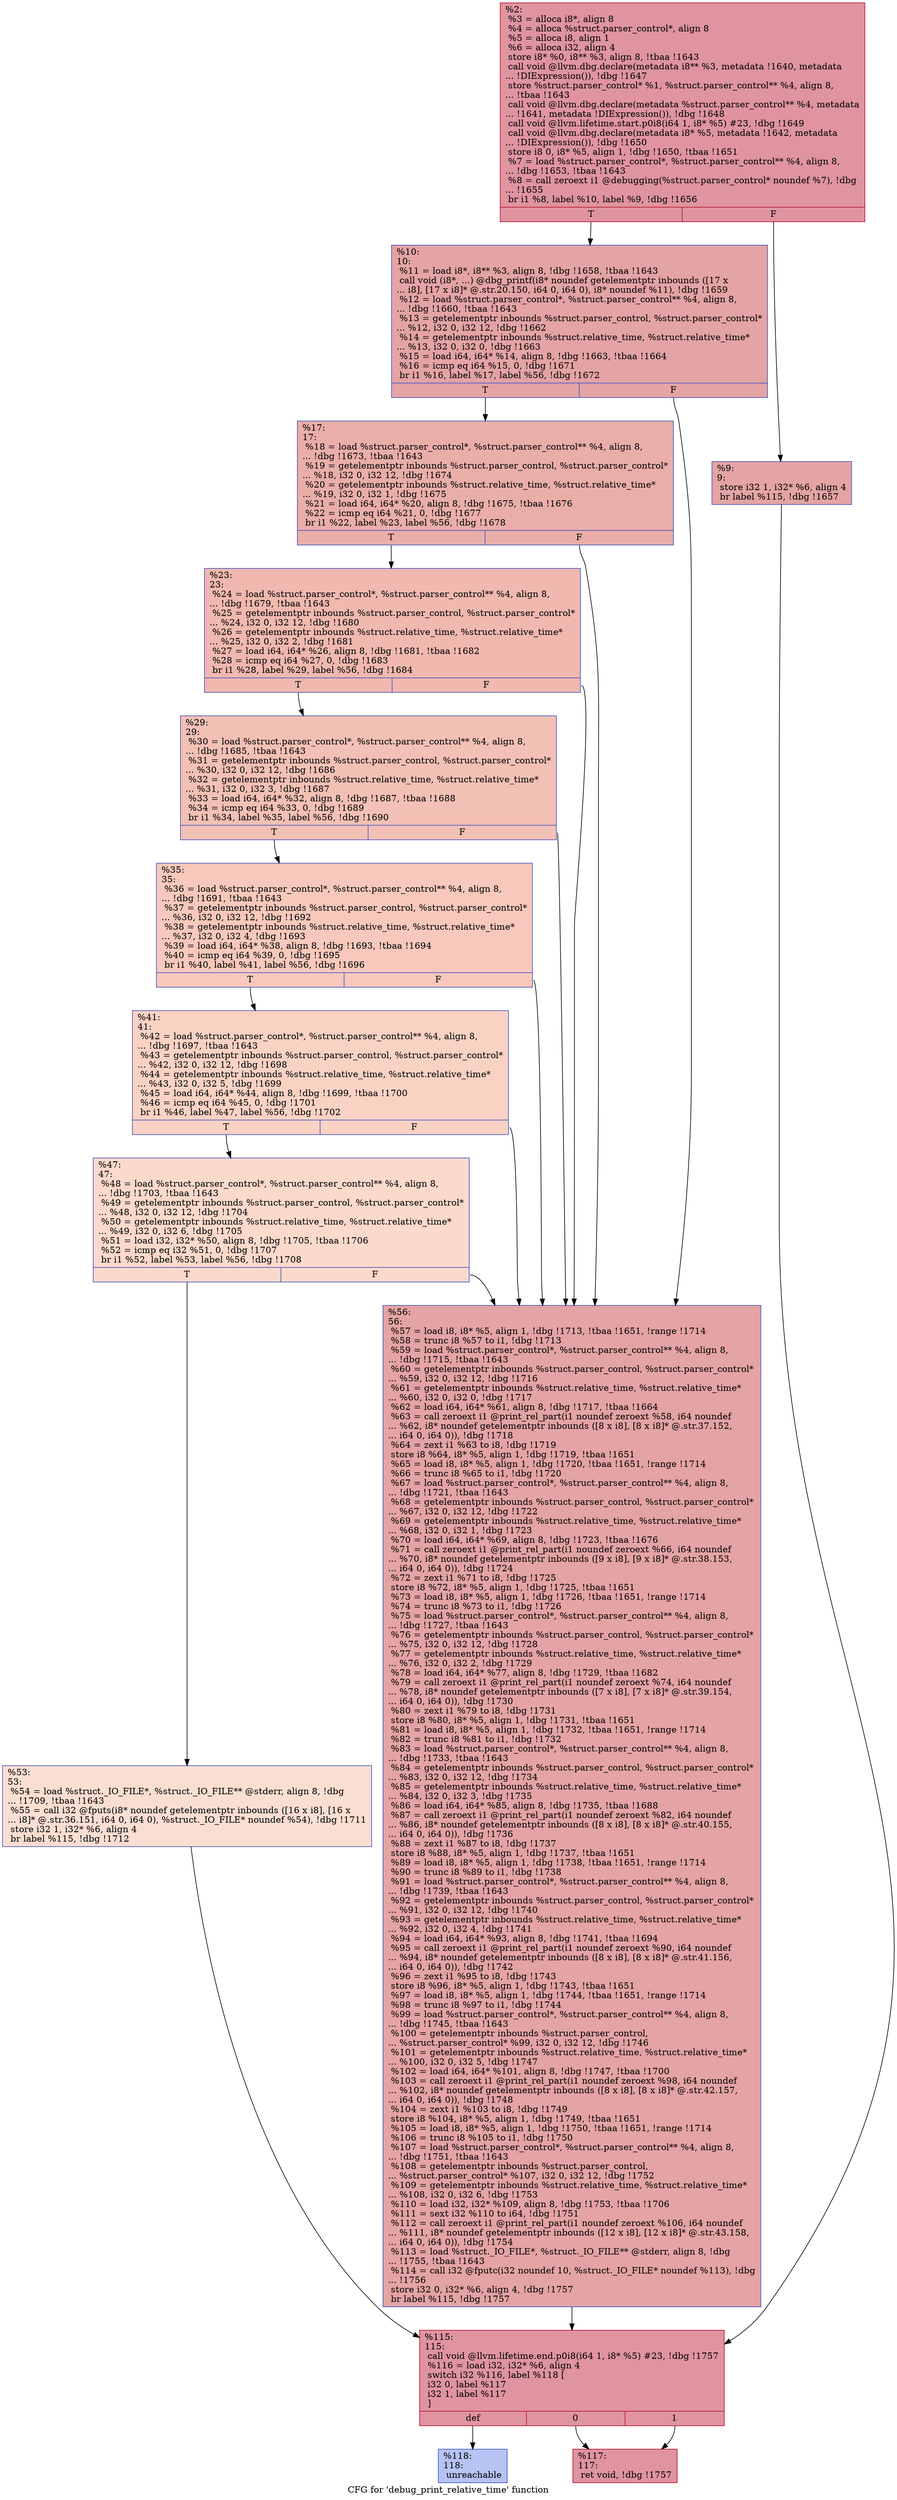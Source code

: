digraph "CFG for 'debug_print_relative_time' function" {
	label="CFG for 'debug_print_relative_time' function";

	Node0x16b7520 [shape=record,color="#b70d28ff", style=filled, fillcolor="#b70d2870",label="{%2:\l  %3 = alloca i8*, align 8\l  %4 = alloca %struct.parser_control*, align 8\l  %5 = alloca i8, align 1\l  %6 = alloca i32, align 4\l  store i8* %0, i8** %3, align 8, !tbaa !1643\l  call void @llvm.dbg.declare(metadata i8** %3, metadata !1640, metadata\l... !DIExpression()), !dbg !1647\l  store %struct.parser_control* %1, %struct.parser_control** %4, align 8,\l... !tbaa !1643\l  call void @llvm.dbg.declare(metadata %struct.parser_control** %4, metadata\l... !1641, metadata !DIExpression()), !dbg !1648\l  call void @llvm.lifetime.start.p0i8(i64 1, i8* %5) #23, !dbg !1649\l  call void @llvm.dbg.declare(metadata i8* %5, metadata !1642, metadata\l... !DIExpression()), !dbg !1650\l  store i8 0, i8* %5, align 1, !dbg !1650, !tbaa !1651\l  %7 = load %struct.parser_control*, %struct.parser_control** %4, align 8,\l... !dbg !1653, !tbaa !1643\l  %8 = call zeroext i1 @debugging(%struct.parser_control* noundef %7), !dbg\l... !1655\l  br i1 %8, label %10, label %9, !dbg !1656\l|{<s0>T|<s1>F}}"];
	Node0x16b7520:s0 -> Node0x16b7a00;
	Node0x16b7520:s1 -> Node0x16b79b0;
	Node0x16b79b0 [shape=record,color="#3d50c3ff", style=filled, fillcolor="#c32e3170",label="{%9:\l9:                                                \l  store i32 1, i32* %6, align 4\l  br label %115, !dbg !1657\l}"];
	Node0x16b79b0 -> Node0x16b7cd0;
	Node0x16b7a00 [shape=record,color="#3d50c3ff", style=filled, fillcolor="#c32e3170",label="{%10:\l10:                                               \l  %11 = load i8*, i8** %3, align 8, !dbg !1658, !tbaa !1643\l  call void (i8*, ...) @dbg_printf(i8* noundef getelementptr inbounds ([17 x\l... i8], [17 x i8]* @.str.20.150, i64 0, i64 0), i8* noundef %11), !dbg !1659\l  %12 = load %struct.parser_control*, %struct.parser_control** %4, align 8,\l... !dbg !1660, !tbaa !1643\l  %13 = getelementptr inbounds %struct.parser_control, %struct.parser_control*\l... %12, i32 0, i32 12, !dbg !1662\l  %14 = getelementptr inbounds %struct.relative_time, %struct.relative_time*\l... %13, i32 0, i32 0, !dbg !1663\l  %15 = load i64, i64* %14, align 8, !dbg !1663, !tbaa !1664\l  %16 = icmp eq i64 %15, 0, !dbg !1671\l  br i1 %16, label %17, label %56, !dbg !1672\l|{<s0>T|<s1>F}}"];
	Node0x16b7a00:s0 -> Node0x16b7a50;
	Node0x16b7a00:s1 -> Node0x16b7c80;
	Node0x16b7a50 [shape=record,color="#3d50c3ff", style=filled, fillcolor="#d0473d70",label="{%17:\l17:                                               \l  %18 = load %struct.parser_control*, %struct.parser_control** %4, align 8,\l... !dbg !1673, !tbaa !1643\l  %19 = getelementptr inbounds %struct.parser_control, %struct.parser_control*\l... %18, i32 0, i32 12, !dbg !1674\l  %20 = getelementptr inbounds %struct.relative_time, %struct.relative_time*\l... %19, i32 0, i32 1, !dbg !1675\l  %21 = load i64, i64* %20, align 8, !dbg !1675, !tbaa !1676\l  %22 = icmp eq i64 %21, 0, !dbg !1677\l  br i1 %22, label %23, label %56, !dbg !1678\l|{<s0>T|<s1>F}}"];
	Node0x16b7a50:s0 -> Node0x16b7aa0;
	Node0x16b7a50:s1 -> Node0x16b7c80;
	Node0x16b7aa0 [shape=record,color="#3d50c3ff", style=filled, fillcolor="#dc5d4a70",label="{%23:\l23:                                               \l  %24 = load %struct.parser_control*, %struct.parser_control** %4, align 8,\l... !dbg !1679, !tbaa !1643\l  %25 = getelementptr inbounds %struct.parser_control, %struct.parser_control*\l... %24, i32 0, i32 12, !dbg !1680\l  %26 = getelementptr inbounds %struct.relative_time, %struct.relative_time*\l... %25, i32 0, i32 2, !dbg !1681\l  %27 = load i64, i64* %26, align 8, !dbg !1681, !tbaa !1682\l  %28 = icmp eq i64 %27, 0, !dbg !1683\l  br i1 %28, label %29, label %56, !dbg !1684\l|{<s0>T|<s1>F}}"];
	Node0x16b7aa0:s0 -> Node0x16b7af0;
	Node0x16b7aa0:s1 -> Node0x16b7c80;
	Node0x16b7af0 [shape=record,color="#3d50c3ff", style=filled, fillcolor="#e5705870",label="{%29:\l29:                                               \l  %30 = load %struct.parser_control*, %struct.parser_control** %4, align 8,\l... !dbg !1685, !tbaa !1643\l  %31 = getelementptr inbounds %struct.parser_control, %struct.parser_control*\l... %30, i32 0, i32 12, !dbg !1686\l  %32 = getelementptr inbounds %struct.relative_time, %struct.relative_time*\l... %31, i32 0, i32 3, !dbg !1687\l  %33 = load i64, i64* %32, align 8, !dbg !1687, !tbaa !1688\l  %34 = icmp eq i64 %33, 0, !dbg !1689\l  br i1 %34, label %35, label %56, !dbg !1690\l|{<s0>T|<s1>F}}"];
	Node0x16b7af0:s0 -> Node0x16b7b40;
	Node0x16b7af0:s1 -> Node0x16b7c80;
	Node0x16b7b40 [shape=record,color="#3d50c3ff", style=filled, fillcolor="#ed836670",label="{%35:\l35:                                               \l  %36 = load %struct.parser_control*, %struct.parser_control** %4, align 8,\l... !dbg !1691, !tbaa !1643\l  %37 = getelementptr inbounds %struct.parser_control, %struct.parser_control*\l... %36, i32 0, i32 12, !dbg !1692\l  %38 = getelementptr inbounds %struct.relative_time, %struct.relative_time*\l... %37, i32 0, i32 4, !dbg !1693\l  %39 = load i64, i64* %38, align 8, !dbg !1693, !tbaa !1694\l  %40 = icmp eq i64 %39, 0, !dbg !1695\l  br i1 %40, label %41, label %56, !dbg !1696\l|{<s0>T|<s1>F}}"];
	Node0x16b7b40:s0 -> Node0x16b7b90;
	Node0x16b7b40:s1 -> Node0x16b7c80;
	Node0x16b7b90 [shape=record,color="#3d50c3ff", style=filled, fillcolor="#f4987a70",label="{%41:\l41:                                               \l  %42 = load %struct.parser_control*, %struct.parser_control** %4, align 8,\l... !dbg !1697, !tbaa !1643\l  %43 = getelementptr inbounds %struct.parser_control, %struct.parser_control*\l... %42, i32 0, i32 12, !dbg !1698\l  %44 = getelementptr inbounds %struct.relative_time, %struct.relative_time*\l... %43, i32 0, i32 5, !dbg !1699\l  %45 = load i64, i64* %44, align 8, !dbg !1699, !tbaa !1700\l  %46 = icmp eq i64 %45, 0, !dbg !1701\l  br i1 %46, label %47, label %56, !dbg !1702\l|{<s0>T|<s1>F}}"];
	Node0x16b7b90:s0 -> Node0x16b7be0;
	Node0x16b7b90:s1 -> Node0x16b7c80;
	Node0x16b7be0 [shape=record,color="#3d50c3ff", style=filled, fillcolor="#f7a88970",label="{%47:\l47:                                               \l  %48 = load %struct.parser_control*, %struct.parser_control** %4, align 8,\l... !dbg !1703, !tbaa !1643\l  %49 = getelementptr inbounds %struct.parser_control, %struct.parser_control*\l... %48, i32 0, i32 12, !dbg !1704\l  %50 = getelementptr inbounds %struct.relative_time, %struct.relative_time*\l... %49, i32 0, i32 6, !dbg !1705\l  %51 = load i32, i32* %50, align 8, !dbg !1705, !tbaa !1706\l  %52 = icmp eq i32 %51, 0, !dbg !1707\l  br i1 %52, label %53, label %56, !dbg !1708\l|{<s0>T|<s1>F}}"];
	Node0x16b7be0:s0 -> Node0x16b7c30;
	Node0x16b7be0:s1 -> Node0x16b7c80;
	Node0x16b7c30 [shape=record,color="#3d50c3ff", style=filled, fillcolor="#f7b59970",label="{%53:\l53:                                               \l  %54 = load %struct._IO_FILE*, %struct._IO_FILE** @stderr, align 8, !dbg\l... !1709, !tbaa !1643\l  %55 = call i32 @fputs(i8* noundef getelementptr inbounds ([16 x i8], [16 x\l... i8]* @.str.36.151, i64 0, i64 0), %struct._IO_FILE* noundef %54), !dbg !1711\l  store i32 1, i32* %6, align 4\l  br label %115, !dbg !1712\l}"];
	Node0x16b7c30 -> Node0x16b7cd0;
	Node0x16b7c80 [shape=record,color="#3d50c3ff", style=filled, fillcolor="#c32e3170",label="{%56:\l56:                                               \l  %57 = load i8, i8* %5, align 1, !dbg !1713, !tbaa !1651, !range !1714\l  %58 = trunc i8 %57 to i1, !dbg !1713\l  %59 = load %struct.parser_control*, %struct.parser_control** %4, align 8,\l... !dbg !1715, !tbaa !1643\l  %60 = getelementptr inbounds %struct.parser_control, %struct.parser_control*\l... %59, i32 0, i32 12, !dbg !1716\l  %61 = getelementptr inbounds %struct.relative_time, %struct.relative_time*\l... %60, i32 0, i32 0, !dbg !1717\l  %62 = load i64, i64* %61, align 8, !dbg !1717, !tbaa !1664\l  %63 = call zeroext i1 @print_rel_part(i1 noundef zeroext %58, i64 noundef\l... %62, i8* noundef getelementptr inbounds ([8 x i8], [8 x i8]* @.str.37.152,\l... i64 0, i64 0)), !dbg !1718\l  %64 = zext i1 %63 to i8, !dbg !1719\l  store i8 %64, i8* %5, align 1, !dbg !1719, !tbaa !1651\l  %65 = load i8, i8* %5, align 1, !dbg !1720, !tbaa !1651, !range !1714\l  %66 = trunc i8 %65 to i1, !dbg !1720\l  %67 = load %struct.parser_control*, %struct.parser_control** %4, align 8,\l... !dbg !1721, !tbaa !1643\l  %68 = getelementptr inbounds %struct.parser_control, %struct.parser_control*\l... %67, i32 0, i32 12, !dbg !1722\l  %69 = getelementptr inbounds %struct.relative_time, %struct.relative_time*\l... %68, i32 0, i32 1, !dbg !1723\l  %70 = load i64, i64* %69, align 8, !dbg !1723, !tbaa !1676\l  %71 = call zeroext i1 @print_rel_part(i1 noundef zeroext %66, i64 noundef\l... %70, i8* noundef getelementptr inbounds ([9 x i8], [9 x i8]* @.str.38.153,\l... i64 0, i64 0)), !dbg !1724\l  %72 = zext i1 %71 to i8, !dbg !1725\l  store i8 %72, i8* %5, align 1, !dbg !1725, !tbaa !1651\l  %73 = load i8, i8* %5, align 1, !dbg !1726, !tbaa !1651, !range !1714\l  %74 = trunc i8 %73 to i1, !dbg !1726\l  %75 = load %struct.parser_control*, %struct.parser_control** %4, align 8,\l... !dbg !1727, !tbaa !1643\l  %76 = getelementptr inbounds %struct.parser_control, %struct.parser_control*\l... %75, i32 0, i32 12, !dbg !1728\l  %77 = getelementptr inbounds %struct.relative_time, %struct.relative_time*\l... %76, i32 0, i32 2, !dbg !1729\l  %78 = load i64, i64* %77, align 8, !dbg !1729, !tbaa !1682\l  %79 = call zeroext i1 @print_rel_part(i1 noundef zeroext %74, i64 noundef\l... %78, i8* noundef getelementptr inbounds ([7 x i8], [7 x i8]* @.str.39.154,\l... i64 0, i64 0)), !dbg !1730\l  %80 = zext i1 %79 to i8, !dbg !1731\l  store i8 %80, i8* %5, align 1, !dbg !1731, !tbaa !1651\l  %81 = load i8, i8* %5, align 1, !dbg !1732, !tbaa !1651, !range !1714\l  %82 = trunc i8 %81 to i1, !dbg !1732\l  %83 = load %struct.parser_control*, %struct.parser_control** %4, align 8,\l... !dbg !1733, !tbaa !1643\l  %84 = getelementptr inbounds %struct.parser_control, %struct.parser_control*\l... %83, i32 0, i32 12, !dbg !1734\l  %85 = getelementptr inbounds %struct.relative_time, %struct.relative_time*\l... %84, i32 0, i32 3, !dbg !1735\l  %86 = load i64, i64* %85, align 8, !dbg !1735, !tbaa !1688\l  %87 = call zeroext i1 @print_rel_part(i1 noundef zeroext %82, i64 noundef\l... %86, i8* noundef getelementptr inbounds ([8 x i8], [8 x i8]* @.str.40.155,\l... i64 0, i64 0)), !dbg !1736\l  %88 = zext i1 %87 to i8, !dbg !1737\l  store i8 %88, i8* %5, align 1, !dbg !1737, !tbaa !1651\l  %89 = load i8, i8* %5, align 1, !dbg !1738, !tbaa !1651, !range !1714\l  %90 = trunc i8 %89 to i1, !dbg !1738\l  %91 = load %struct.parser_control*, %struct.parser_control** %4, align 8,\l... !dbg !1739, !tbaa !1643\l  %92 = getelementptr inbounds %struct.parser_control, %struct.parser_control*\l... %91, i32 0, i32 12, !dbg !1740\l  %93 = getelementptr inbounds %struct.relative_time, %struct.relative_time*\l... %92, i32 0, i32 4, !dbg !1741\l  %94 = load i64, i64* %93, align 8, !dbg !1741, !tbaa !1694\l  %95 = call zeroext i1 @print_rel_part(i1 noundef zeroext %90, i64 noundef\l... %94, i8* noundef getelementptr inbounds ([8 x i8], [8 x i8]* @.str.41.156,\l... i64 0, i64 0)), !dbg !1742\l  %96 = zext i1 %95 to i8, !dbg !1743\l  store i8 %96, i8* %5, align 1, !dbg !1743, !tbaa !1651\l  %97 = load i8, i8* %5, align 1, !dbg !1744, !tbaa !1651, !range !1714\l  %98 = trunc i8 %97 to i1, !dbg !1744\l  %99 = load %struct.parser_control*, %struct.parser_control** %4, align 8,\l... !dbg !1745, !tbaa !1643\l  %100 = getelementptr inbounds %struct.parser_control,\l... %struct.parser_control* %99, i32 0, i32 12, !dbg !1746\l  %101 = getelementptr inbounds %struct.relative_time, %struct.relative_time*\l... %100, i32 0, i32 5, !dbg !1747\l  %102 = load i64, i64* %101, align 8, !dbg !1747, !tbaa !1700\l  %103 = call zeroext i1 @print_rel_part(i1 noundef zeroext %98, i64 noundef\l... %102, i8* noundef getelementptr inbounds ([8 x i8], [8 x i8]* @.str.42.157,\l... i64 0, i64 0)), !dbg !1748\l  %104 = zext i1 %103 to i8, !dbg !1749\l  store i8 %104, i8* %5, align 1, !dbg !1749, !tbaa !1651\l  %105 = load i8, i8* %5, align 1, !dbg !1750, !tbaa !1651, !range !1714\l  %106 = trunc i8 %105 to i1, !dbg !1750\l  %107 = load %struct.parser_control*, %struct.parser_control** %4, align 8,\l... !dbg !1751, !tbaa !1643\l  %108 = getelementptr inbounds %struct.parser_control,\l... %struct.parser_control* %107, i32 0, i32 12, !dbg !1752\l  %109 = getelementptr inbounds %struct.relative_time, %struct.relative_time*\l... %108, i32 0, i32 6, !dbg !1753\l  %110 = load i32, i32* %109, align 8, !dbg !1753, !tbaa !1706\l  %111 = sext i32 %110 to i64, !dbg !1751\l  %112 = call zeroext i1 @print_rel_part(i1 noundef zeroext %106, i64 noundef\l... %111, i8* noundef getelementptr inbounds ([12 x i8], [12 x i8]* @.str.43.158,\l... i64 0, i64 0)), !dbg !1754\l  %113 = load %struct._IO_FILE*, %struct._IO_FILE** @stderr, align 8, !dbg\l... !1755, !tbaa !1643\l  %114 = call i32 @fputc(i32 noundef 10, %struct._IO_FILE* noundef %113), !dbg\l... !1756\l  store i32 0, i32* %6, align 4, !dbg !1757\l  br label %115, !dbg !1757\l}"];
	Node0x16b7c80 -> Node0x16b7cd0;
	Node0x16b7cd0 [shape=record,color="#b70d28ff", style=filled, fillcolor="#b70d2870",label="{%115:\l115:                                              \l  call void @llvm.lifetime.end.p0i8(i64 1, i8* %5) #23, !dbg !1757\l  %116 = load i32, i32* %6, align 4\l  switch i32 %116, label %118 [\l    i32 0, label %117\l    i32 1, label %117\l  ]\l|{<s0>def|<s1>0|<s2>1}}"];
	Node0x16b7cd0:s0 -> Node0x16b7d70;
	Node0x16b7cd0:s1 -> Node0x16b7d20;
	Node0x16b7cd0:s2 -> Node0x16b7d20;
	Node0x16b7d20 [shape=record,color="#b70d28ff", style=filled, fillcolor="#b70d2870",label="{%117:\l117:                                              \l  ret void, !dbg !1757\l}"];
	Node0x16b7d70 [shape=record,color="#3d50c3ff", style=filled, fillcolor="#5977e370",label="{%118:\l118:                                              \l  unreachable\l}"];
}
